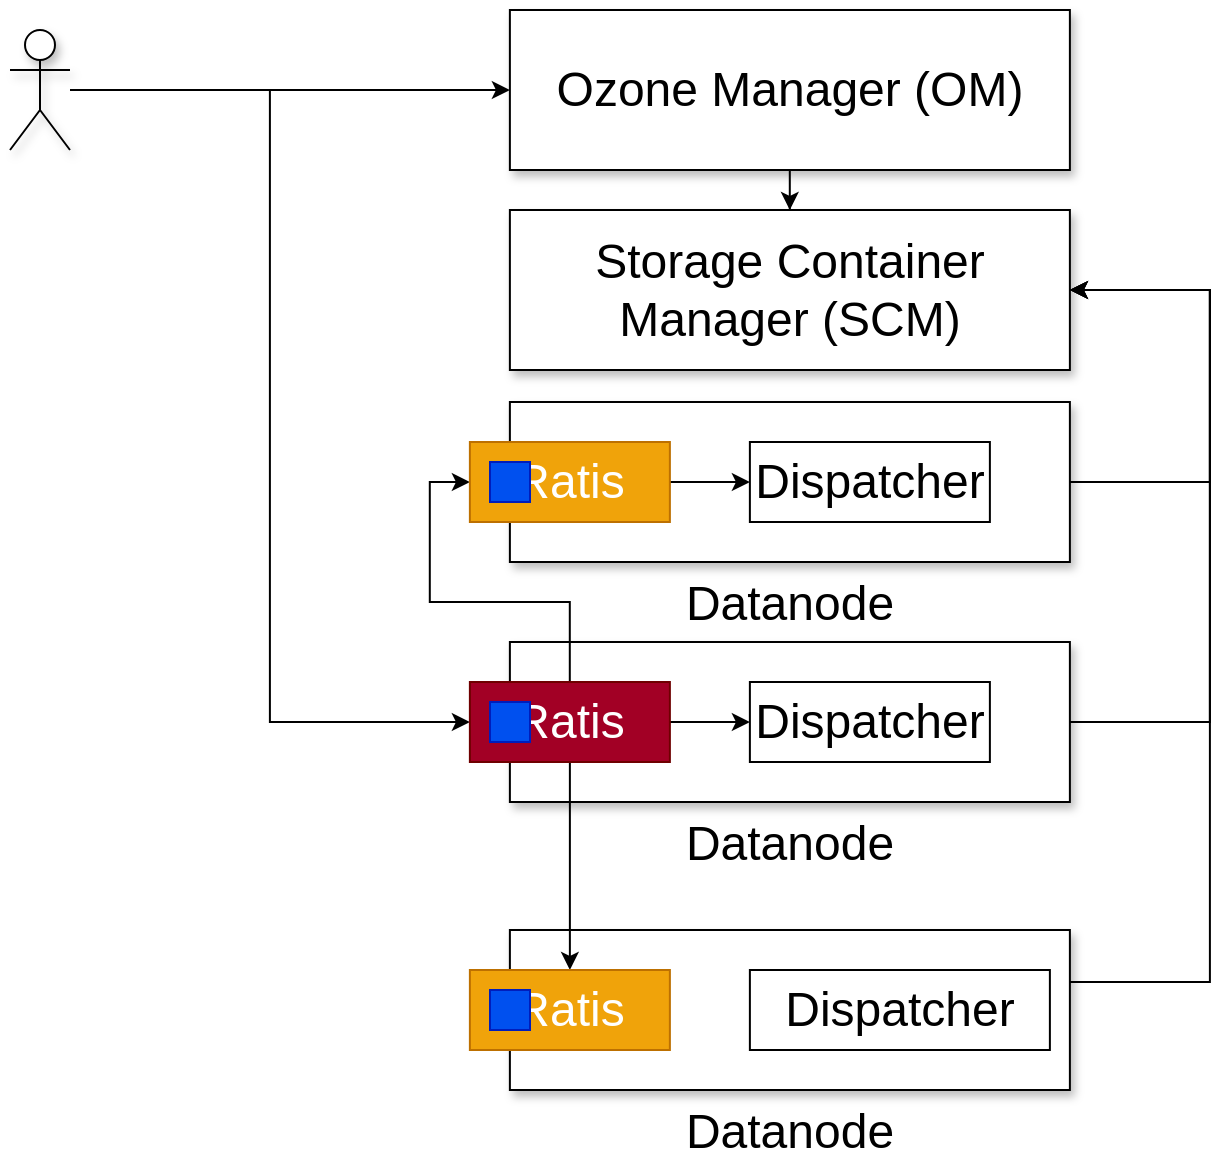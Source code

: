 <mxfile version="13.5.1" type="device" pages="2"><diagram id="xbsOcGB0KkqpJ2XV582t" name="Page-1"><mxGraphModel dx="1572" dy="780" grid="1" gridSize="10" guides="1" tooltips="1" connect="1" arrows="1" fold="1" page="1" pageScale="1" pageWidth="1169" pageHeight="827" math="0" shadow="0"><root><mxCell id="0"/><mxCell id="1" parent="0"/><mxCell id="CiSfrCtg5ioExqC2Z2NI-8" style="edgeStyle=orthogonalEdgeStyle;rounded=0;orthogonalLoop=1;jettySize=auto;html=1;" edge="1" parent="1" source="CiSfrCtg5ioExqC2Z2NI-1" target="oQgCreXwVG1emvkRdNLX-1"><mxGeometry relative="1" as="geometry"><Array as="points"><mxPoint x="659.94" y="556"/><mxPoint x="659.94" y="210"/></Array></mxGeometry></mxCell><mxCell id="CiSfrCtg5ioExqC2Z2NI-1" value="Datanode" style="rounded=0;whiteSpace=wrap;html=1;fontSize=24;shadow=1;verticalAlign=top;labelPosition=center;verticalLabelPosition=bottom;align=center;" vertex="1" parent="1"><mxGeometry x="309.94" y="530" width="280" height="80" as="geometry"/></mxCell><mxCell id="CiSfrCtg5ioExqC2Z2NI-11" style="edgeStyle=orthogonalEdgeStyle;rounded=0;orthogonalLoop=1;jettySize=auto;html=1;" edge="1" parent="1" source="oQgCreXwVG1emvkRdNLX-13" target="oQgCreXwVG1emvkRdNLX-1"><mxGeometry relative="1" as="geometry"><Array as="points"><mxPoint x="659.94" y="426"/><mxPoint x="659.94" y="210"/></Array></mxGeometry></mxCell><mxCell id="oQgCreXwVG1emvkRdNLX-13" value="Datanode" style="rounded=0;whiteSpace=wrap;html=1;fontSize=24;shadow=1;verticalAlign=top;labelPosition=center;verticalLabelPosition=bottom;align=center;" parent="1" vertex="1"><mxGeometry x="309.94" y="386" width="280" height="80" as="geometry"/></mxCell><mxCell id="oQgCreXwVG1emvkRdNLX-1" value="Storage Container&lt;br&gt;Manager (SCM)" style="rounded=0;whiteSpace=wrap;html=1;fontSize=24;shadow=1;" parent="1" vertex="1"><mxGeometry x="309.94" y="170" width="280" height="80" as="geometry"/></mxCell><mxCell id="CiSfrCtg5ioExqC2Z2NI-17" style="edgeStyle=orthogonalEdgeStyle;rounded=0;orthogonalLoop=1;jettySize=auto;html=1;" edge="1" parent="1" source="oQgCreXwVG1emvkRdNLX-2" target="oQgCreXwVG1emvkRdNLX-1"><mxGeometry relative="1" as="geometry"/></mxCell><mxCell id="oQgCreXwVG1emvkRdNLX-2" value="Ozone Manager (OM)" style="rounded=0;whiteSpace=wrap;html=1;fontSize=24;shadow=1;" parent="1" vertex="1"><mxGeometry x="309.94" y="70" width="280" height="80" as="geometry"/></mxCell><mxCell id="oQgCreXwVG1emvkRdNLX-22" style="edgeStyle=orthogonalEdgeStyle;rounded=0;orthogonalLoop=1;jettySize=auto;html=1;entryX=0;entryY=0.5;entryDx=0;entryDy=0;fontSize=24;" parent="1" source="oQgCreXwVG1emvkRdNLX-3" target="oQgCreXwVG1emvkRdNLX-15" edge="1"><mxGeometry relative="1" as="geometry"/></mxCell><mxCell id="CiSfrCtg5ioExqC2Z2NI-14" style="edgeStyle=orthogonalEdgeStyle;rounded=0;orthogonalLoop=1;jettySize=auto;html=1;" edge="1" parent="1" source="oQgCreXwVG1emvkRdNLX-3" target="oQgCreXwVG1emvkRdNLX-2"><mxGeometry relative="1" as="geometry"/></mxCell><mxCell id="oQgCreXwVG1emvkRdNLX-3" value="" style="shape=umlActor;verticalLabelPosition=bottom;labelBackgroundColor=#ffffff;verticalAlign=top;html=1;outlineConnect=0;shadow=1;fontSize=24;" parent="1" vertex="1"><mxGeometry x="60" y="80" width="30" height="60" as="geometry"/></mxCell><mxCell id="oQgCreXwVG1emvkRdNLX-21" style="edgeStyle=orthogonalEdgeStyle;rounded=0;orthogonalLoop=1;jettySize=auto;html=1;fontSize=24;" parent="1" source="oQgCreXwVG1emvkRdNLX-15" target="oQgCreXwVG1emvkRdNLX-16" edge="1"><mxGeometry relative="1" as="geometry"/></mxCell><mxCell id="oQgCreXwVG1emvkRdNLX-27" style="edgeStyle=orthogonalEdgeStyle;rounded=0;orthogonalLoop=1;jettySize=auto;html=1;entryX=0;entryY=0.5;entryDx=0;entryDy=0;fontSize=24;" parent="1" source="oQgCreXwVG1emvkRdNLX-15" target="oQgCreXwVG1emvkRdNLX-25" edge="1"><mxGeometry relative="1" as="geometry"/></mxCell><mxCell id="CiSfrCtg5ioExqC2Z2NI-7" style="edgeStyle=orthogonalEdgeStyle;rounded=0;orthogonalLoop=1;jettySize=auto;html=1;" edge="1" parent="1" source="oQgCreXwVG1emvkRdNLX-15" target="CiSfrCtg5ioExqC2Z2NI-3"><mxGeometry relative="1" as="geometry"><Array as="points"/></mxGeometry></mxCell><mxCell id="oQgCreXwVG1emvkRdNLX-15" value="Ratis" style="rounded=0;whiteSpace=wrap;html=1;shadow=0;fontSize=24;fillColor=#a20025;strokeColor=#6F0000;fontColor=#ffffff;" parent="1" vertex="1"><mxGeometry x="289.94" y="406" width="100" height="40" as="geometry"/></mxCell><mxCell id="oQgCreXwVG1emvkRdNLX-16" value="Dispatcher" style="rounded=0;whiteSpace=wrap;html=1;shadow=0;fontSize=24;" parent="1" vertex="1"><mxGeometry x="429.94" y="406" width="120" height="40" as="geometry"/></mxCell><mxCell id="CiSfrCtg5ioExqC2Z2NI-12" style="edgeStyle=orthogonalEdgeStyle;rounded=0;orthogonalLoop=1;jettySize=auto;html=1;entryX=1;entryY=0.5;entryDx=0;entryDy=0;" edge="1" parent="1" source="oQgCreXwVG1emvkRdNLX-23" target="oQgCreXwVG1emvkRdNLX-1"><mxGeometry relative="1" as="geometry"><Array as="points"><mxPoint x="659.94" y="306"/><mxPoint x="659.94" y="210"/></Array></mxGeometry></mxCell><mxCell id="oQgCreXwVG1emvkRdNLX-23" value="Datanode" style="rounded=0;whiteSpace=wrap;html=1;fontSize=24;shadow=1;verticalAlign=top;labelPosition=center;verticalLabelPosition=bottom;align=center;" parent="1" vertex="1"><mxGeometry x="309.94" y="266" width="280" height="80" as="geometry"/></mxCell><mxCell id="oQgCreXwVG1emvkRdNLX-24" style="edgeStyle=orthogonalEdgeStyle;rounded=0;orthogonalLoop=1;jettySize=auto;html=1;fontSize=24;" parent="1" source="oQgCreXwVG1emvkRdNLX-25" target="oQgCreXwVG1emvkRdNLX-26" edge="1"><mxGeometry relative="1" as="geometry"/></mxCell><mxCell id="oQgCreXwVG1emvkRdNLX-25" value="Ratis" style="rounded=0;whiteSpace=wrap;html=1;shadow=0;fontSize=24;fillColor=#f0a30a;strokeColor=#BD7000;fontColor=#ffffff;" parent="1" vertex="1"><mxGeometry x="289.94" y="286" width="100" height="40" as="geometry"/></mxCell><mxCell id="oQgCreXwVG1emvkRdNLX-26" value="Dispatcher" style="rounded=0;whiteSpace=wrap;html=1;shadow=0;fontSize=24;" parent="1" vertex="1"><mxGeometry x="429.94" y="286" width="120" height="40" as="geometry"/></mxCell><mxCell id="CiSfrCtg5ioExqC2Z2NI-3" value="Ratis" style="rounded=0;whiteSpace=wrap;html=1;shadow=0;fontSize=24;fillColor=#f0a30a;strokeColor=#BD7000;fontColor=#ffffff;" vertex="1" parent="1"><mxGeometry x="289.94" y="550" width="100" height="40" as="geometry"/></mxCell><mxCell id="CiSfrCtg5ioExqC2Z2NI-5" value="Dispatcher" style="rounded=0;whiteSpace=wrap;html=1;shadow=0;fontSize=24;" vertex="1" parent="1"><mxGeometry x="429.94" y="550" width="150" height="40" as="geometry"/></mxCell><mxCell id="CiSfrCtg5ioExqC2Z2NI-18" value="" style="whiteSpace=wrap;html=1;aspect=fixed;fillColor=#0050ef;strokeColor=#001DBC;fontColor=#ffffff;" vertex="1" parent="1"><mxGeometry x="300" y="560" width="20" height="20" as="geometry"/></mxCell><mxCell id="CiSfrCtg5ioExqC2Z2NI-19" value="" style="whiteSpace=wrap;html=1;aspect=fixed;fillColor=#0050ef;strokeColor=#001DBC;fontColor=#ffffff;" vertex="1" parent="1"><mxGeometry x="300" y="416" width="20" height="20" as="geometry"/></mxCell><mxCell id="CiSfrCtg5ioExqC2Z2NI-20" value="" style="whiteSpace=wrap;html=1;aspect=fixed;fillColor=#0050ef;strokeColor=#001DBC;fontColor=#ffffff;" vertex="1" parent="1"><mxGeometry x="300" y="296" width="20" height="20" as="geometry"/></mxCell></root></mxGraphModel></diagram><diagram name="Copy of Page-1" id="wVWVfgIPviYjjvef8r5p"><mxGraphModel dx="1242" dy="1251" grid="1" gridSize="10" guides="1" tooltips="1" connect="1" arrows="1" fold="1" page="1" pageScale="1" pageWidth="1169" pageHeight="827" math="0" shadow="0"><root><mxCell id="tg6zHeMqJ_4QP6XEo9-S-0"/><mxCell id="tg6zHeMqJ_4QP6XEo9-S-1" parent="tg6zHeMqJ_4QP6XEo9-S-0"/><mxCell id="tg6zHeMqJ_4QP6XEo9-S-3" value="Storage Container&lt;br&gt;Manager (SCM)" style="rounded=0;whiteSpace=wrap;html=1;fontSize=24;shadow=1;" parent="tg6zHeMqJ_4QP6XEo9-S-1" vertex="1"><mxGeometry x="360" y="240" width="280" height="80" as="geometry"/></mxCell><mxCell id="tg6zHeMqJ_4QP6XEo9-S-20" style="edgeStyle=orthogonalEdgeStyle;rounded=0;orthogonalLoop=1;jettySize=auto;html=1;fontSize=24;" parent="tg6zHeMqJ_4QP6XEo9-S-1" source="tg6zHeMqJ_4QP6XEo9-S-4" target="tg6zHeMqJ_4QP6XEo9-S-3" edge="1"><mxGeometry relative="1" as="geometry"/></mxCell><mxCell id="tg6zHeMqJ_4QP6XEo9-S-4" value="Ozone Manager (OM)" style="rounded=0;whiteSpace=wrap;html=1;fontSize=24;shadow=1;" parent="tg6zHeMqJ_4QP6XEo9-S-1" vertex="1"><mxGeometry x="360" y="120" width="280" height="80" as="geometry"/></mxCell><mxCell id="tg6zHeMqJ_4QP6XEo9-S-18" style="edgeStyle=orthogonalEdgeStyle;rounded=0;orthogonalLoop=1;jettySize=auto;html=1;fontSize=24;" parent="tg6zHeMqJ_4QP6XEo9-S-1" source="tg6zHeMqJ_4QP6XEo9-S-6" target="tg6zHeMqJ_4QP6XEo9-S-4" edge="1"><mxGeometry relative="1" as="geometry"/></mxCell><mxCell id="tg6zHeMqJ_4QP6XEo9-S-22" style="edgeStyle=orthogonalEdgeStyle;rounded=0;orthogonalLoop=1;jettySize=auto;html=1;entryX=0;entryY=0.5;entryDx=0;entryDy=0;fontSize=24;" parent="tg6zHeMqJ_4QP6XEo9-S-1" source="tg6zHeMqJ_4QP6XEo9-S-6" target="tg6zHeMqJ_4QP6XEo9-S-21" edge="1"><mxGeometry relative="1" as="geometry"/></mxCell><mxCell id="tg6zHeMqJ_4QP6XEo9-S-6" value="" style="shape=umlActor;verticalLabelPosition=bottom;labelBackgroundColor=#ffffff;verticalAlign=top;html=1;outlineConnect=0;shadow=1;fontSize=24;" parent="tg6zHeMqJ_4QP6XEo9-S-1" vertex="1"><mxGeometry x="80" y="130" width="40" height="60" as="geometry"/></mxCell><mxCell id="tg6zHeMqJ_4QP6XEo9-S-7" value="Datanode" style="rounded=0;whiteSpace=wrap;html=1;fontSize=24;shadow=1;" parent="tg6zHeMqJ_4QP6XEo9-S-1" vertex="1"><mxGeometry x="360" y="400" width="280" height="80" as="geometry"/></mxCell><mxCell id="tg6zHeMqJ_4QP6XEo9-S-30" style="edgeStyle=orthogonalEdgeStyle;rounded=0;orthogonalLoop=1;jettySize=auto;html=1;fontSize=24;" parent="tg6zHeMqJ_4QP6XEo9-S-1" source="tg6zHeMqJ_4QP6XEo9-S-21" target="tg6zHeMqJ_4QP6XEo9-S-25" edge="1"><mxGeometry relative="1" as="geometry"><Array as="points"><mxPoint x="350" y="500"/><mxPoint x="350" y="500"/></Array></mxGeometry></mxCell><mxCell id="tg6zHeMqJ_4QP6XEo9-S-31" style="edgeStyle=orthogonalEdgeStyle;rounded=0;orthogonalLoop=1;jettySize=auto;html=1;fontSize=24;" parent="tg6zHeMqJ_4QP6XEo9-S-1" source="tg6zHeMqJ_4QP6XEo9-S-21" target="tg6zHeMqJ_4QP6XEo9-S-27" edge="1"><mxGeometry relative="1" as="geometry"><Array as="points"><mxPoint x="330" y="550"/><mxPoint x="300" y="550"/><mxPoint x="300" y="660"/></Array></mxGeometry></mxCell><mxCell id="tg6zHeMqJ_4QP6XEo9-S-33" style="edgeStyle=orthogonalEdgeStyle;rounded=0;orthogonalLoop=1;jettySize=auto;html=1;fontSize=24;" parent="tg6zHeMqJ_4QP6XEo9-S-1" source="tg6zHeMqJ_4QP6XEo9-S-21" target="tg6zHeMqJ_4QP6XEo9-S-32" edge="1"><mxGeometry relative="1" as="geometry"/></mxCell><mxCell id="tg6zHeMqJ_4QP6XEo9-S-21" value="Ratis" style="rounded=0;whiteSpace=wrap;html=1;shadow=0;fontSize=24;fillColor=#fa6800;strokeColor=#C73500;fontColor=#ffffff;" parent="tg6zHeMqJ_4QP6XEo9-S-1" vertex="1"><mxGeometry x="320" y="420" width="120" height="40" as="geometry"/></mxCell><mxCell id="tg6zHeMqJ_4QP6XEo9-S-24" value="Datanode" style="rounded=0;whiteSpace=wrap;html=1;fontSize=24;shadow=1;" parent="tg6zHeMqJ_4QP6XEo9-S-1" vertex="1"><mxGeometry x="360" y="510" width="280" height="80" as="geometry"/></mxCell><mxCell id="tg6zHeMqJ_4QP6XEo9-S-25" value="Ratis" style="rounded=0;whiteSpace=wrap;html=1;shadow=0;fontSize=24;fillColor=#fa6800;strokeColor=#C73500;fontColor=#ffffff;" parent="tg6zHeMqJ_4QP6XEo9-S-1" vertex="1"><mxGeometry x="320" y="530" width="120" height="40" as="geometry"/></mxCell><mxCell id="tg6zHeMqJ_4QP6XEo9-S-26" value="Datanode" style="rounded=0;whiteSpace=wrap;html=1;fontSize=24;shadow=1;" parent="tg6zHeMqJ_4QP6XEo9-S-1" vertex="1"><mxGeometry x="360" y="620" width="280" height="80" as="geometry"/></mxCell><mxCell id="tg6zHeMqJ_4QP6XEo9-S-27" value="Ratis" style="rounded=0;whiteSpace=wrap;html=1;shadow=0;fontSize=24;fillColor=#fa6800;strokeColor=#C73500;fontColor=#ffffff;" parent="tg6zHeMqJ_4QP6XEo9-S-1" vertex="1"><mxGeometry x="320" y="640" width="120" height="40" as="geometry"/></mxCell><mxCell id="tg6zHeMqJ_4QP6XEo9-S-32" value="Disptacher" style="rounded=0;whiteSpace=wrap;html=1;shadow=0;fontSize=24;fillColor=#fa6800;strokeColor=#C73500;fontColor=#ffffff;" parent="tg6zHeMqJ_4QP6XEo9-S-1" vertex="1"><mxGeometry x="580" y="420" width="120" height="40" as="geometry"/></mxCell></root></mxGraphModel></diagram></mxfile>